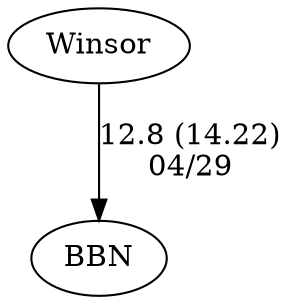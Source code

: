 digraph girls5foursWinsor {Winsor [URL="girls5foursWinsorWinsor.html"];BBN [URL="girls5foursWinsorBBN.html"];Winsor -> BBN[label="12.8 (14.22)
04/29", weight="88", tooltip="NEIRA Girls Fours,Winsor, Hopkins, BB&N hosted			
Distance: 1350 M Conditions: Light crossing head wind at the start, stayed consistant for all races Comments: A good day of racing by all teams
The 5th boat race was in 8's with Winsor and BB&N
None", URL="http://www.row2k.com/results/resultspage.cfm?UID=3D42D5691D124763C3D808E65A5EEBFB&cat=1", random="random"]}